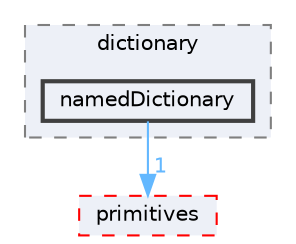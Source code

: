 digraph "src/OpenFOAM/db/dictionary/namedDictionary"
{
 // LATEX_PDF_SIZE
  bgcolor="transparent";
  edge [fontname=Helvetica,fontsize=10,labelfontname=Helvetica,labelfontsize=10];
  node [fontname=Helvetica,fontsize=10,shape=box,height=0.2,width=0.4];
  compound=true
  subgraph clusterdir_43e4f3d5f4ba74ef6e29186317ac2bae {
    graph [ bgcolor="#edf0f7", pencolor="grey50", label="dictionary", fontname=Helvetica,fontsize=10 style="filled,dashed", URL="dir_43e4f3d5f4ba74ef6e29186317ac2bae.html",tooltip=""]
  dir_501cf3a115782fff0b993f14c0f2582b [label="namedDictionary", fillcolor="#edf0f7", color="grey25", style="filled,bold", URL="dir_501cf3a115782fff0b993f14c0f2582b.html",tooltip=""];
  }
  dir_3e50f45338116b169052b428016851aa [label="primitives", fillcolor="#edf0f7", color="red", style="filled,dashed", URL="dir_3e50f45338116b169052b428016851aa.html",tooltip=""];
  dir_501cf3a115782fff0b993f14c0f2582b->dir_3e50f45338116b169052b428016851aa [headlabel="1", labeldistance=1.5 headhref="dir_002512_003069.html" href="dir_002512_003069.html" color="steelblue1" fontcolor="steelblue1"];
}
